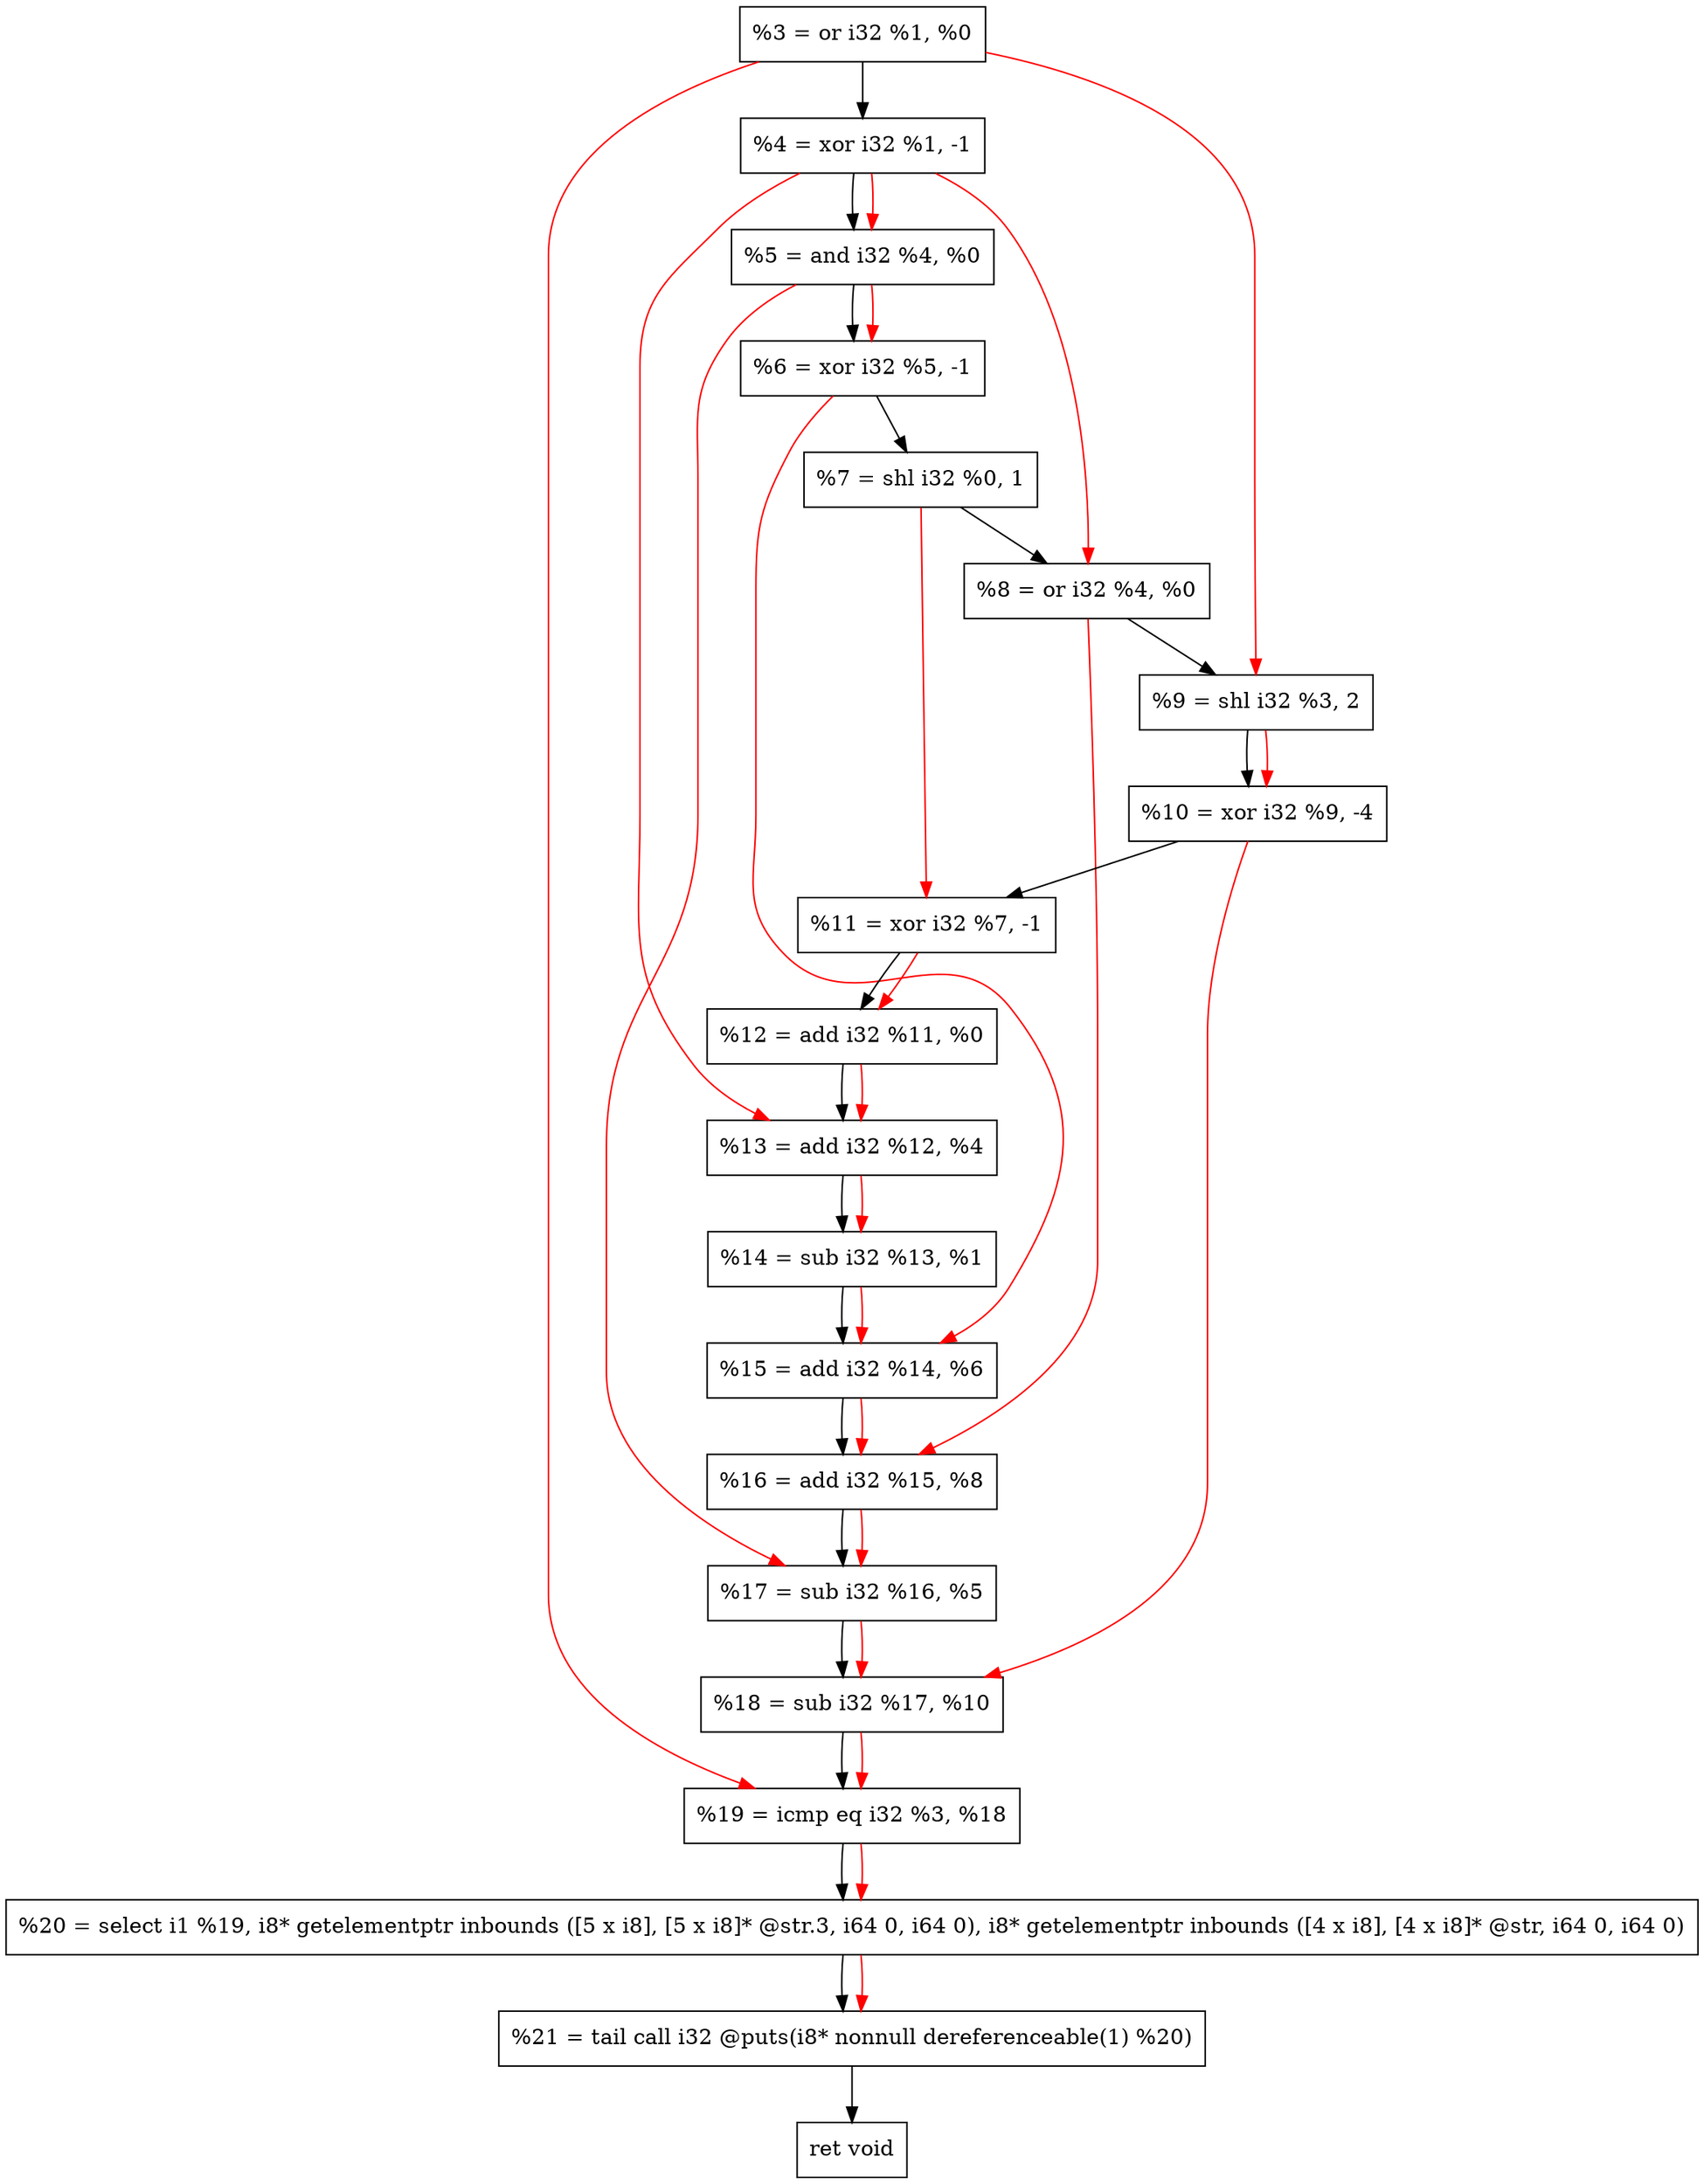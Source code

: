 digraph "DFG for'crackme' function" {
	Node0x17c63f0[shape=record, label="  %3 = or i32 %1, %0"];
	Node0x17c6aa0[shape=record, label="  %4 = xor i32 %1, -1"];
	Node0x17c6b60[shape=record, label="  %5 = and i32 %4, %0"];
	Node0x17c6bd0[shape=record, label="  %6 = xor i32 %5, -1"];
	Node0x17c6c40[shape=record, label="  %7 = shl i32 %0, 1"];
	Node0x17c6cb0[shape=record, label="  %8 = or i32 %4, %0"];
	Node0x17c6d50[shape=record, label="  %9 = shl i32 %3, 2"];
	Node0x17c6df0[shape=record, label="  %10 = xor i32 %9, -4"];
	Node0x17c6e60[shape=record, label="  %11 = xor i32 %7, -1"];
	Node0x17c6ed0[shape=record, label="  %12 = add i32 %11, %0"];
	Node0x17c6f40[shape=record, label="  %13 = add i32 %12, %4"];
	Node0x17c6fb0[shape=record, label="  %14 = sub i32 %13, %1"];
	Node0x17c7020[shape=record, label="  %15 = add i32 %14, %6"];
	Node0x17c7090[shape=record, label="  %16 = add i32 %15, %8"];
	Node0x17c7100[shape=record, label="  %17 = sub i32 %16, %5"];
	Node0x17c7170[shape=record, label="  %18 = sub i32 %17, %10"];
	Node0x17c71e0[shape=record, label="  %19 = icmp eq i32 %3, %18"];
	Node0x1767268[shape=record, label="  %20 = select i1 %19, i8* getelementptr inbounds ([5 x i8], [5 x i8]* @str.3, i64 0, i64 0), i8* getelementptr inbounds ([4 x i8], [4 x i8]* @str, i64 0, i64 0)"];
	Node0x17c7680[shape=record, label="  %21 = tail call i32 @puts(i8* nonnull dereferenceable(1) %20)"];
	Node0x17c76d0[shape=record, label="  ret void"];
	Node0x17c63f0 -> Node0x17c6aa0;
	Node0x17c6aa0 -> Node0x17c6b60;
	Node0x17c6b60 -> Node0x17c6bd0;
	Node0x17c6bd0 -> Node0x17c6c40;
	Node0x17c6c40 -> Node0x17c6cb0;
	Node0x17c6cb0 -> Node0x17c6d50;
	Node0x17c6d50 -> Node0x17c6df0;
	Node0x17c6df0 -> Node0x17c6e60;
	Node0x17c6e60 -> Node0x17c6ed0;
	Node0x17c6ed0 -> Node0x17c6f40;
	Node0x17c6f40 -> Node0x17c6fb0;
	Node0x17c6fb0 -> Node0x17c7020;
	Node0x17c7020 -> Node0x17c7090;
	Node0x17c7090 -> Node0x17c7100;
	Node0x17c7100 -> Node0x17c7170;
	Node0x17c7170 -> Node0x17c71e0;
	Node0x17c71e0 -> Node0x1767268;
	Node0x1767268 -> Node0x17c7680;
	Node0x17c7680 -> Node0x17c76d0;
edge [color=red]
	Node0x17c6aa0 -> Node0x17c6b60;
	Node0x17c6b60 -> Node0x17c6bd0;
	Node0x17c6aa0 -> Node0x17c6cb0;
	Node0x17c63f0 -> Node0x17c6d50;
	Node0x17c6d50 -> Node0x17c6df0;
	Node0x17c6c40 -> Node0x17c6e60;
	Node0x17c6e60 -> Node0x17c6ed0;
	Node0x17c6ed0 -> Node0x17c6f40;
	Node0x17c6aa0 -> Node0x17c6f40;
	Node0x17c6f40 -> Node0x17c6fb0;
	Node0x17c6fb0 -> Node0x17c7020;
	Node0x17c6bd0 -> Node0x17c7020;
	Node0x17c7020 -> Node0x17c7090;
	Node0x17c6cb0 -> Node0x17c7090;
	Node0x17c7090 -> Node0x17c7100;
	Node0x17c6b60 -> Node0x17c7100;
	Node0x17c7100 -> Node0x17c7170;
	Node0x17c6df0 -> Node0x17c7170;
	Node0x17c63f0 -> Node0x17c71e0;
	Node0x17c7170 -> Node0x17c71e0;
	Node0x17c71e0 -> Node0x1767268;
	Node0x1767268 -> Node0x17c7680;
}
